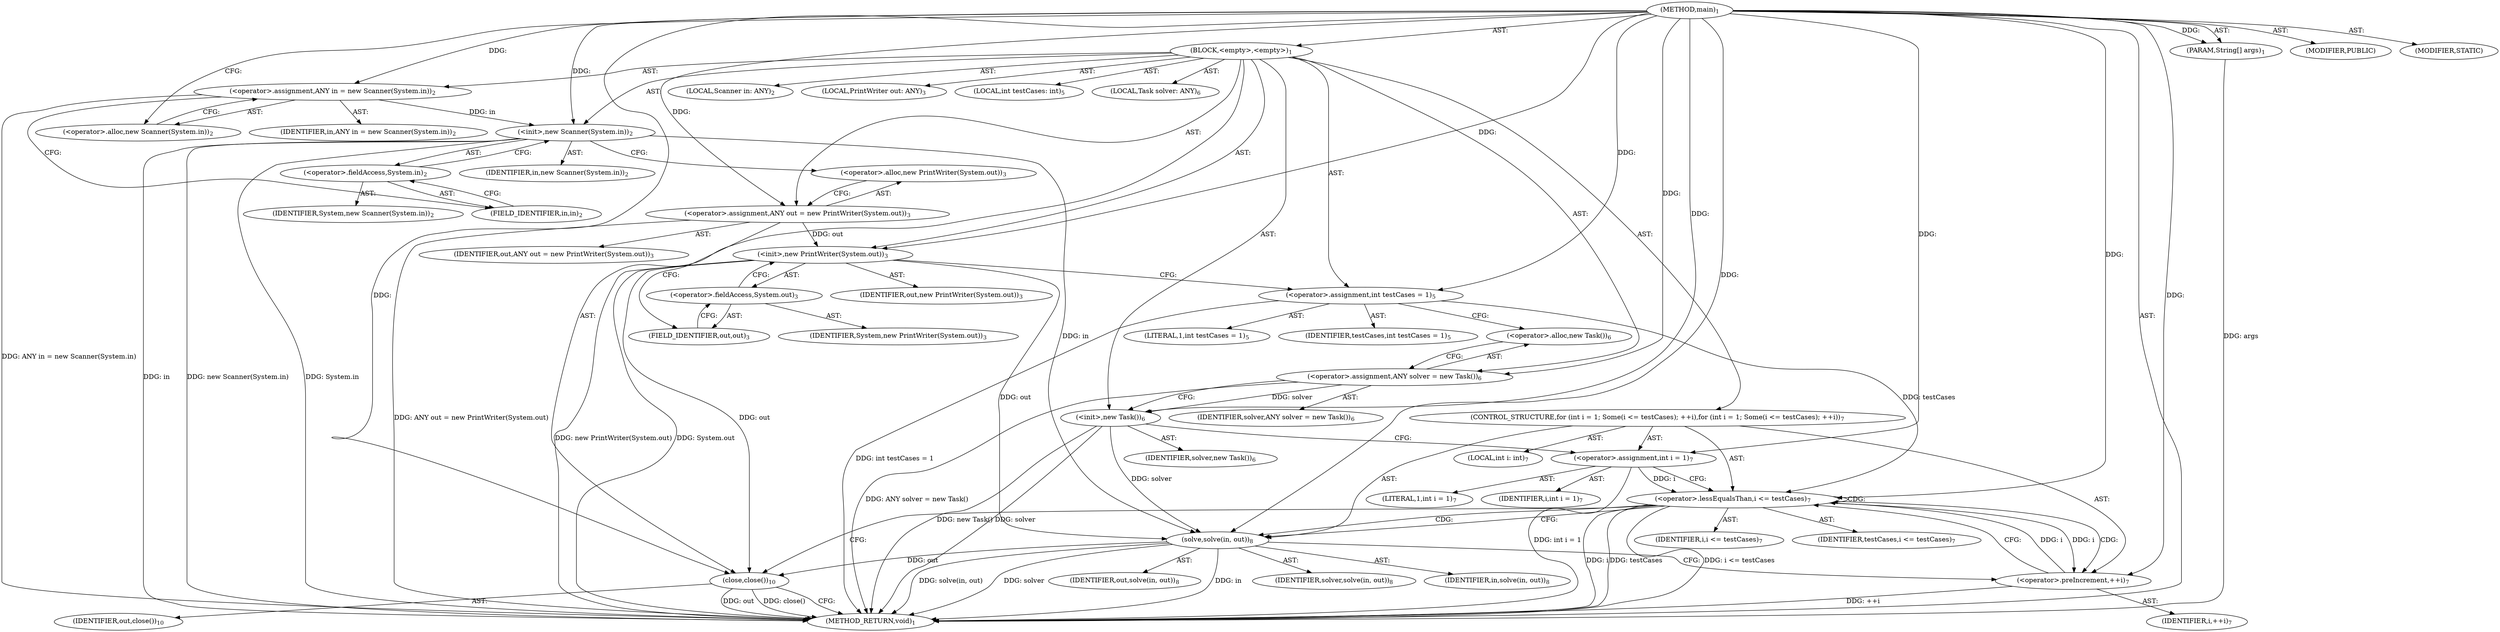digraph "main" {  
"23" [label = <(METHOD,main)<SUB>1</SUB>> ]
"24" [label = <(PARAM,String[] args)<SUB>1</SUB>> ]
"25" [label = <(BLOCK,&lt;empty&gt;,&lt;empty&gt;)<SUB>1</SUB>> ]
"4" [label = <(LOCAL,Scanner in: ANY)<SUB>2</SUB>> ]
"26" [label = <(&lt;operator&gt;.assignment,ANY in = new Scanner(System.in))<SUB>2</SUB>> ]
"27" [label = <(IDENTIFIER,in,ANY in = new Scanner(System.in))<SUB>2</SUB>> ]
"28" [label = <(&lt;operator&gt;.alloc,new Scanner(System.in))<SUB>2</SUB>> ]
"29" [label = <(&lt;init&gt;,new Scanner(System.in))<SUB>2</SUB>> ]
"3" [label = <(IDENTIFIER,in,new Scanner(System.in))<SUB>2</SUB>> ]
"30" [label = <(&lt;operator&gt;.fieldAccess,System.in)<SUB>2</SUB>> ]
"31" [label = <(IDENTIFIER,System,new Scanner(System.in))<SUB>2</SUB>> ]
"32" [label = <(FIELD_IDENTIFIER,in,in)<SUB>2</SUB>> ]
"6" [label = <(LOCAL,PrintWriter out: ANY)<SUB>3</SUB>> ]
"33" [label = <(&lt;operator&gt;.assignment,ANY out = new PrintWriter(System.out))<SUB>3</SUB>> ]
"34" [label = <(IDENTIFIER,out,ANY out = new PrintWriter(System.out))<SUB>3</SUB>> ]
"35" [label = <(&lt;operator&gt;.alloc,new PrintWriter(System.out))<SUB>3</SUB>> ]
"36" [label = <(&lt;init&gt;,new PrintWriter(System.out))<SUB>3</SUB>> ]
"5" [label = <(IDENTIFIER,out,new PrintWriter(System.out))<SUB>3</SUB>> ]
"37" [label = <(&lt;operator&gt;.fieldAccess,System.out)<SUB>3</SUB>> ]
"38" [label = <(IDENTIFIER,System,new PrintWriter(System.out))<SUB>3</SUB>> ]
"39" [label = <(FIELD_IDENTIFIER,out,out)<SUB>3</SUB>> ]
"40" [label = <(LOCAL,int testCases: int)<SUB>5</SUB>> ]
"41" [label = <(&lt;operator&gt;.assignment,int testCases = 1)<SUB>5</SUB>> ]
"42" [label = <(IDENTIFIER,testCases,int testCases = 1)<SUB>5</SUB>> ]
"43" [label = <(LITERAL,1,int testCases = 1)<SUB>5</SUB>> ]
"8" [label = <(LOCAL,Task solver: ANY)<SUB>6</SUB>> ]
"44" [label = <(&lt;operator&gt;.assignment,ANY solver = new Task())<SUB>6</SUB>> ]
"45" [label = <(IDENTIFIER,solver,ANY solver = new Task())<SUB>6</SUB>> ]
"46" [label = <(&lt;operator&gt;.alloc,new Task())<SUB>6</SUB>> ]
"47" [label = <(&lt;init&gt;,new Task())<SUB>6</SUB>> ]
"7" [label = <(IDENTIFIER,solver,new Task())<SUB>6</SUB>> ]
"48" [label = <(CONTROL_STRUCTURE,for (int i = 1; Some(i &lt;= testCases); ++i),for (int i = 1; Some(i &lt;= testCases); ++i))<SUB>7</SUB>> ]
"49" [label = <(LOCAL,int i: int)<SUB>7</SUB>> ]
"50" [label = <(&lt;operator&gt;.assignment,int i = 1)<SUB>7</SUB>> ]
"51" [label = <(IDENTIFIER,i,int i = 1)<SUB>7</SUB>> ]
"52" [label = <(LITERAL,1,int i = 1)<SUB>7</SUB>> ]
"53" [label = <(&lt;operator&gt;.lessEqualsThan,i &lt;= testCases)<SUB>7</SUB>> ]
"54" [label = <(IDENTIFIER,i,i &lt;= testCases)<SUB>7</SUB>> ]
"55" [label = <(IDENTIFIER,testCases,i &lt;= testCases)<SUB>7</SUB>> ]
"56" [label = <(&lt;operator&gt;.preIncrement,++i)<SUB>7</SUB>> ]
"57" [label = <(IDENTIFIER,i,++i)<SUB>7</SUB>> ]
"58" [label = <(solve,solve(in, out))<SUB>8</SUB>> ]
"59" [label = <(IDENTIFIER,solver,solve(in, out))<SUB>8</SUB>> ]
"60" [label = <(IDENTIFIER,in,solve(in, out))<SUB>8</SUB>> ]
"61" [label = <(IDENTIFIER,out,solve(in, out))<SUB>8</SUB>> ]
"62" [label = <(close,close())<SUB>10</SUB>> ]
"63" [label = <(IDENTIFIER,out,close())<SUB>10</SUB>> ]
"64" [label = <(MODIFIER,PUBLIC)> ]
"65" [label = <(MODIFIER,STATIC)> ]
"66" [label = <(METHOD_RETURN,void)<SUB>1</SUB>> ]
  "23" -> "24"  [ label = "AST: "] 
  "23" -> "25"  [ label = "AST: "] 
  "23" -> "64"  [ label = "AST: "] 
  "23" -> "65"  [ label = "AST: "] 
  "23" -> "66"  [ label = "AST: "] 
  "25" -> "4"  [ label = "AST: "] 
  "25" -> "26"  [ label = "AST: "] 
  "25" -> "29"  [ label = "AST: "] 
  "25" -> "6"  [ label = "AST: "] 
  "25" -> "33"  [ label = "AST: "] 
  "25" -> "36"  [ label = "AST: "] 
  "25" -> "40"  [ label = "AST: "] 
  "25" -> "41"  [ label = "AST: "] 
  "25" -> "8"  [ label = "AST: "] 
  "25" -> "44"  [ label = "AST: "] 
  "25" -> "47"  [ label = "AST: "] 
  "25" -> "48"  [ label = "AST: "] 
  "25" -> "62"  [ label = "AST: "] 
  "26" -> "27"  [ label = "AST: "] 
  "26" -> "28"  [ label = "AST: "] 
  "29" -> "3"  [ label = "AST: "] 
  "29" -> "30"  [ label = "AST: "] 
  "30" -> "31"  [ label = "AST: "] 
  "30" -> "32"  [ label = "AST: "] 
  "33" -> "34"  [ label = "AST: "] 
  "33" -> "35"  [ label = "AST: "] 
  "36" -> "5"  [ label = "AST: "] 
  "36" -> "37"  [ label = "AST: "] 
  "37" -> "38"  [ label = "AST: "] 
  "37" -> "39"  [ label = "AST: "] 
  "41" -> "42"  [ label = "AST: "] 
  "41" -> "43"  [ label = "AST: "] 
  "44" -> "45"  [ label = "AST: "] 
  "44" -> "46"  [ label = "AST: "] 
  "47" -> "7"  [ label = "AST: "] 
  "48" -> "49"  [ label = "AST: "] 
  "48" -> "50"  [ label = "AST: "] 
  "48" -> "53"  [ label = "AST: "] 
  "48" -> "56"  [ label = "AST: "] 
  "48" -> "58"  [ label = "AST: "] 
  "50" -> "51"  [ label = "AST: "] 
  "50" -> "52"  [ label = "AST: "] 
  "53" -> "54"  [ label = "AST: "] 
  "53" -> "55"  [ label = "AST: "] 
  "56" -> "57"  [ label = "AST: "] 
  "58" -> "59"  [ label = "AST: "] 
  "58" -> "60"  [ label = "AST: "] 
  "58" -> "61"  [ label = "AST: "] 
  "62" -> "63"  [ label = "AST: "] 
  "26" -> "32"  [ label = "CFG: "] 
  "29" -> "35"  [ label = "CFG: "] 
  "33" -> "39"  [ label = "CFG: "] 
  "36" -> "41"  [ label = "CFG: "] 
  "41" -> "46"  [ label = "CFG: "] 
  "44" -> "47"  [ label = "CFG: "] 
  "47" -> "50"  [ label = "CFG: "] 
  "62" -> "66"  [ label = "CFG: "] 
  "28" -> "26"  [ label = "CFG: "] 
  "30" -> "29"  [ label = "CFG: "] 
  "35" -> "33"  [ label = "CFG: "] 
  "37" -> "36"  [ label = "CFG: "] 
  "46" -> "44"  [ label = "CFG: "] 
  "50" -> "53"  [ label = "CFG: "] 
  "53" -> "58"  [ label = "CFG: "] 
  "53" -> "62"  [ label = "CFG: "] 
  "56" -> "53"  [ label = "CFG: "] 
  "58" -> "56"  [ label = "CFG: "] 
  "32" -> "30"  [ label = "CFG: "] 
  "39" -> "37"  [ label = "CFG: "] 
  "23" -> "28"  [ label = "CFG: "] 
  "24" -> "66"  [ label = "DDG: args"] 
  "26" -> "66"  [ label = "DDG: ANY in = new Scanner(System.in)"] 
  "29" -> "66"  [ label = "DDG: in"] 
  "29" -> "66"  [ label = "DDG: System.in"] 
  "29" -> "66"  [ label = "DDG: new Scanner(System.in)"] 
  "33" -> "66"  [ label = "DDG: ANY out = new PrintWriter(System.out)"] 
  "36" -> "66"  [ label = "DDG: System.out"] 
  "36" -> "66"  [ label = "DDG: new PrintWriter(System.out)"] 
  "41" -> "66"  [ label = "DDG: int testCases = 1"] 
  "44" -> "66"  [ label = "DDG: ANY solver = new Task()"] 
  "47" -> "66"  [ label = "DDG: solver"] 
  "47" -> "66"  [ label = "DDG: new Task()"] 
  "50" -> "66"  [ label = "DDG: int i = 1"] 
  "53" -> "66"  [ label = "DDG: i"] 
  "53" -> "66"  [ label = "DDG: testCases"] 
  "53" -> "66"  [ label = "DDG: i &lt;= testCases"] 
  "62" -> "66"  [ label = "DDG: out"] 
  "62" -> "66"  [ label = "DDG: close()"] 
  "58" -> "66"  [ label = "DDG: solver"] 
  "58" -> "66"  [ label = "DDG: in"] 
  "58" -> "66"  [ label = "DDG: solve(in, out)"] 
  "56" -> "66"  [ label = "DDG: ++i"] 
  "23" -> "24"  [ label = "DDG: "] 
  "23" -> "26"  [ label = "DDG: "] 
  "23" -> "33"  [ label = "DDG: "] 
  "23" -> "41"  [ label = "DDG: "] 
  "23" -> "44"  [ label = "DDG: "] 
  "26" -> "29"  [ label = "DDG: in"] 
  "23" -> "29"  [ label = "DDG: "] 
  "33" -> "36"  [ label = "DDG: out"] 
  "23" -> "36"  [ label = "DDG: "] 
  "44" -> "47"  [ label = "DDG: solver"] 
  "23" -> "47"  [ label = "DDG: "] 
  "23" -> "50"  [ label = "DDG: "] 
  "36" -> "62"  [ label = "DDG: out"] 
  "58" -> "62"  [ label = "DDG: out"] 
  "23" -> "62"  [ label = "DDG: "] 
  "50" -> "53"  [ label = "DDG: i"] 
  "56" -> "53"  [ label = "DDG: i"] 
  "23" -> "53"  [ label = "DDG: "] 
  "41" -> "53"  [ label = "DDG: testCases"] 
  "53" -> "56"  [ label = "DDG: i"] 
  "23" -> "56"  [ label = "DDG: "] 
  "47" -> "58"  [ label = "DDG: solver"] 
  "23" -> "58"  [ label = "DDG: "] 
  "29" -> "58"  [ label = "DDG: in"] 
  "36" -> "58"  [ label = "DDG: out"] 
  "53" -> "56"  [ label = "CDG: "] 
  "53" -> "58"  [ label = "CDG: "] 
  "53" -> "53"  [ label = "CDG: "] 
}
